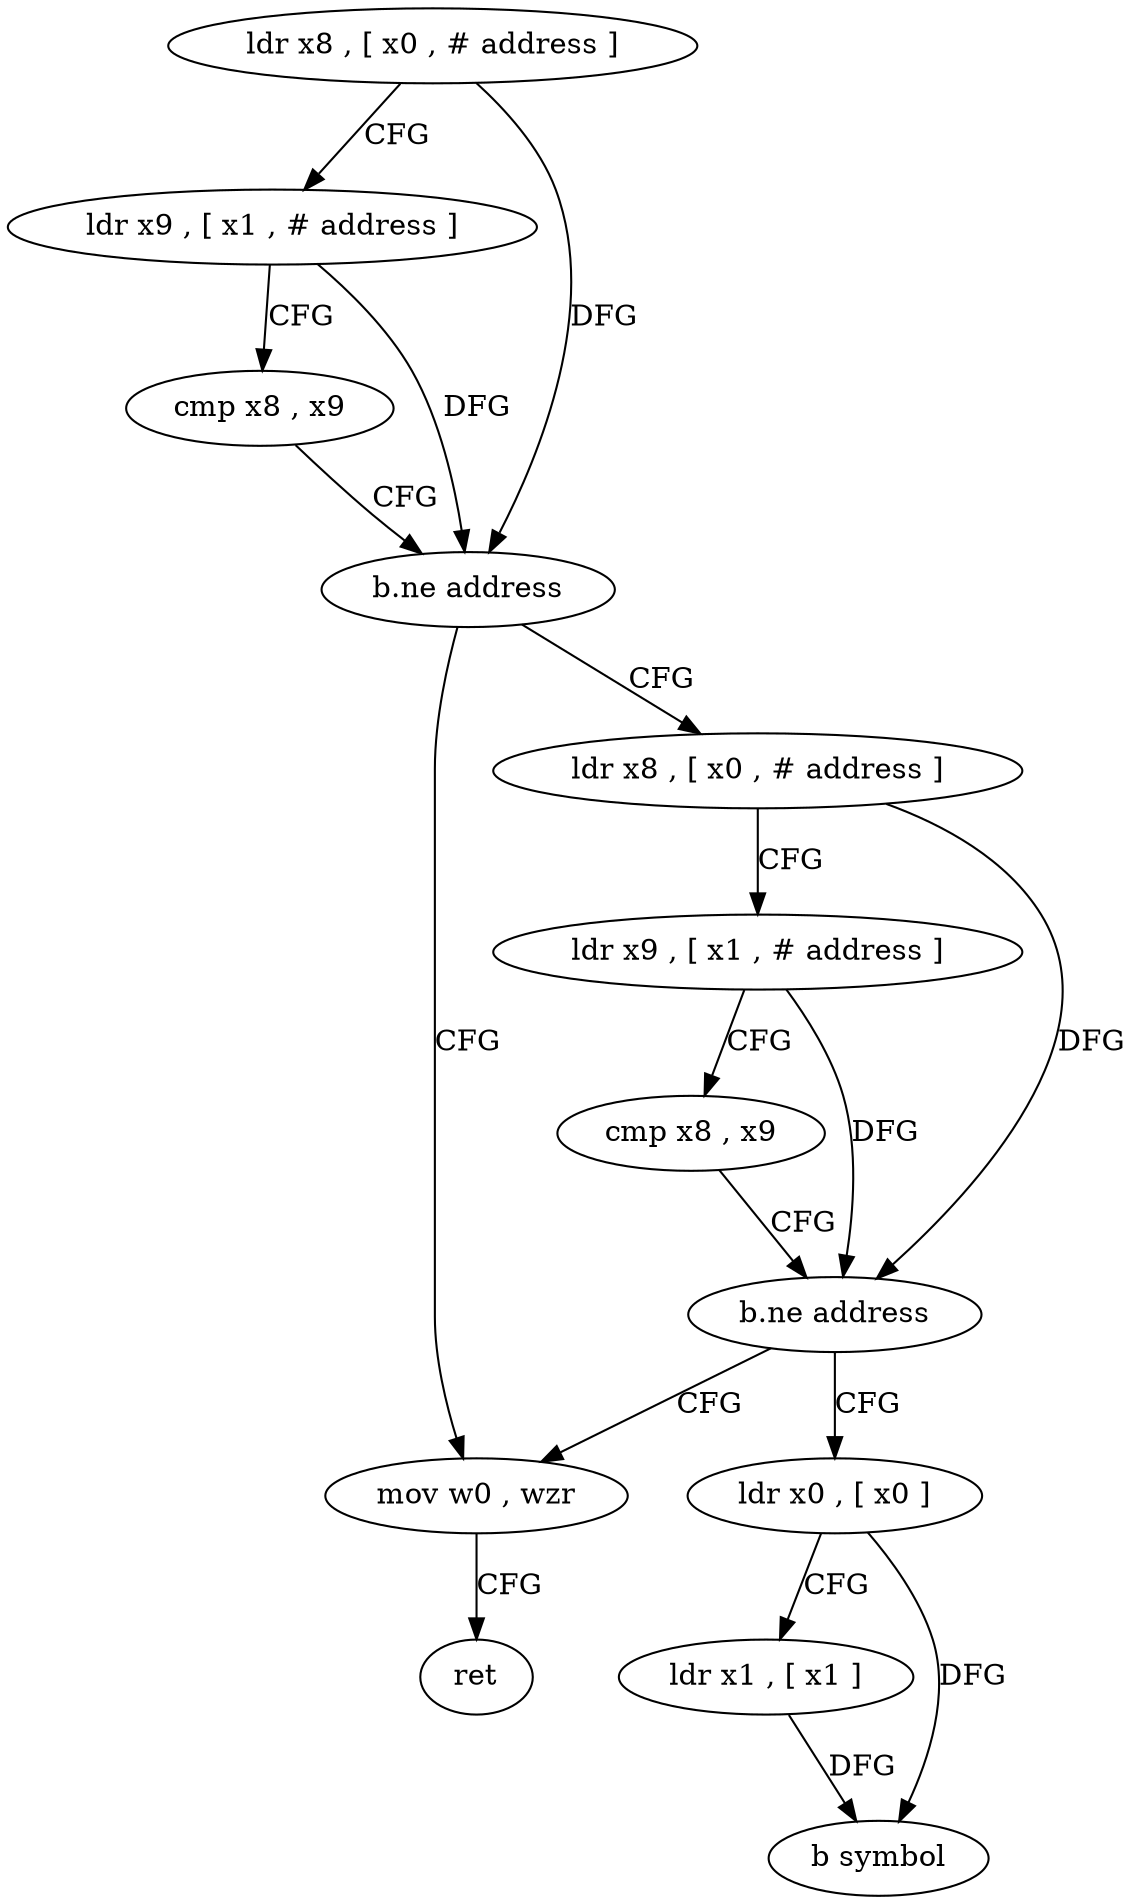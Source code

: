 digraph "func" {
"4243468" [label = "ldr x8 , [ x0 , # address ]" ]
"4243472" [label = "ldr x9 , [ x1 , # address ]" ]
"4243476" [label = "cmp x8 , x9" ]
"4243480" [label = "b.ne address" ]
"4243512" [label = "mov w0 , wzr" ]
"4243484" [label = "ldr x8 , [ x0 , # address ]" ]
"4243516" [label = "ret" ]
"4243488" [label = "ldr x9 , [ x1 , # address ]" ]
"4243492" [label = "cmp x8 , x9" ]
"4243496" [label = "b.ne address" ]
"4243500" [label = "ldr x0 , [ x0 ]" ]
"4243504" [label = "ldr x1 , [ x1 ]" ]
"4243508" [label = "b symbol" ]
"4243468" -> "4243472" [ label = "CFG" ]
"4243468" -> "4243480" [ label = "DFG" ]
"4243472" -> "4243476" [ label = "CFG" ]
"4243472" -> "4243480" [ label = "DFG" ]
"4243476" -> "4243480" [ label = "CFG" ]
"4243480" -> "4243512" [ label = "CFG" ]
"4243480" -> "4243484" [ label = "CFG" ]
"4243512" -> "4243516" [ label = "CFG" ]
"4243484" -> "4243488" [ label = "CFG" ]
"4243484" -> "4243496" [ label = "DFG" ]
"4243488" -> "4243492" [ label = "CFG" ]
"4243488" -> "4243496" [ label = "DFG" ]
"4243492" -> "4243496" [ label = "CFG" ]
"4243496" -> "4243512" [ label = "CFG" ]
"4243496" -> "4243500" [ label = "CFG" ]
"4243500" -> "4243504" [ label = "CFG" ]
"4243500" -> "4243508" [ label = "DFG" ]
"4243504" -> "4243508" [ label = "DFG" ]
}
